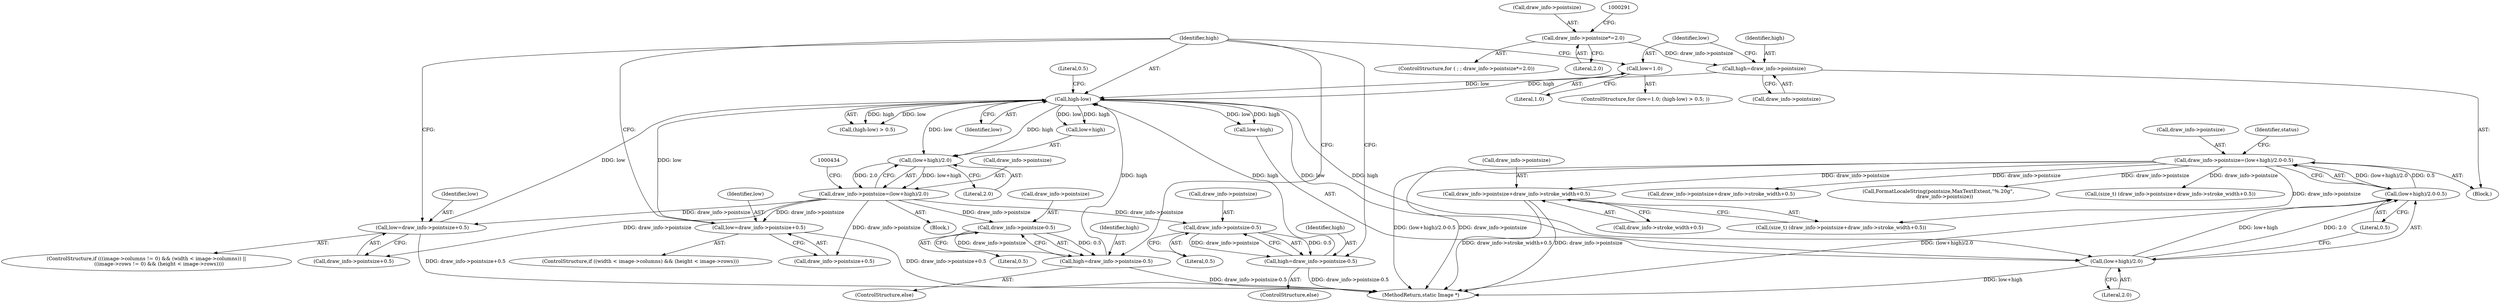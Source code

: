 digraph "0_ImageMagick_f6e9d0d9955e85bdd7540b251cd50d598dacc5e6_30@pointer" {
"1000693" [label="(Call,draw_info->pointsize+draw_info->stroke_width+0.5)"];
"1000577" [label="(Call,draw_info->pointsize=(low+high)/2.0-0.5)"];
"1000581" [label="(Call,(low+high)/2.0-0.5)"];
"1000582" [label="(Call,(low+high)/2.0)"];
"1000419" [label="(Call,high-low)"];
"1000570" [label="(Call,high=draw_info->pointsize-0.5)"];
"1000572" [label="(Call,draw_info->pointsize-0.5)"];
"1000424" [label="(Call,draw_info->pointsize=(low+high)/2.0)"];
"1000428" [label="(Call,(low+high)/2.0)"];
"1000530" [label="(Call,high=draw_info->pointsize-0.5)"];
"1000532" [label="(Call,draw_info->pointsize-0.5)"];
"1000409" [label="(Call,high=draw_info->pointsize)"];
"1000284" [label="(Call,draw_info->pointsize*=2.0)"];
"1000562" [label="(Call,low=draw_info->pointsize+0.5)"];
"1000415" [label="(Call,low=1.0)"];
"1000522" [label="(Call,low=draw_info->pointsize+0.5)"];
"1000533" [label="(Call,draw_info->pointsize)"];
"1000582" [label="(Call,(low+high)/2.0)"];
"1000414" [label="(ControlStructure,for (low=1.0; (high-low) > 0.5; ))"];
"1000693" [label="(Call,draw_info->pointsize+draw_info->stroke_width+0.5)"];
"1000418" [label="(Call,(high-low) > 0.5)"];
"1000424" [label="(Call,draw_info->pointsize=(low+high)/2.0)"];
"1000419" [label="(Call,high-low)"];
"1000645" [label="(Call,(size_t) (draw_info->pointsize+draw_info->stroke_width+0.5))"];
"1000280" [label="(Block,)"];
"1000691" [label="(Call,(size_t) (draw_info->pointsize+draw_info->stroke_width+0.5))"];
"1000416" [label="(Identifier,low)"];
"1000571" [label="(Identifier,high)"];
"1000422" [label="(Literal,0.5)"];
"1000425" [label="(Call,draw_info->pointsize)"];
"1000697" [label="(Call,draw_info->stroke_width+0.5)"];
"1000562" [label="(Call,low=draw_info->pointsize+0.5)"];
"1000410" [label="(Identifier,high)"];
"1000522" [label="(Call,low=draw_info->pointsize+0.5)"];
"1000569" [label="(ControlStructure,else)"];
"1000532" [label="(Call,draw_info->pointsize-0.5)"];
"1000578" [label="(Call,draw_info->pointsize)"];
"1000417" [label="(Literal,1.0)"];
"1000531" [label="(Identifier,high)"];
"1000874" [label="(MethodReturn,static Image *)"];
"1000411" [label="(Call,draw_info->pointsize)"];
"1000563" [label="(Identifier,low)"];
"1000529" [label="(ControlStructure,else)"];
"1000564" [label="(Call,draw_info->pointsize+0.5)"];
"1000285" [label="(Call,draw_info->pointsize)"];
"1000429" [label="(Call,low+high)"];
"1000415" [label="(Call,low=1.0)"];
"1000536" [label="(Literal,0.5)"];
"1000694" [label="(Call,draw_info->pointsize)"];
"1000428" [label="(Call,(low+high)/2.0)"];
"1000283" [label="(ControlStructure,for ( ; ; draw_info->pointsize*=2.0))"];
"1000421" [label="(Identifier,low)"];
"1000432" [label="(Literal,2.0)"];
"1000572" [label="(Call,draw_info->pointsize-0.5)"];
"1000284" [label="(Call,draw_info->pointsize*=2.0)"];
"1000530" [label="(Call,high=draw_info->pointsize-0.5)"];
"1000587" [label="(Literal,0.5)"];
"1000420" [label="(Identifier,high)"];
"1000288" [label="(Literal,2.0)"];
"1000647" [label="(Call,draw_info->pointsize+draw_info->stroke_width+0.5)"];
"1000538" [label="(ControlStructure,if (((image->columns != 0) && (width < image->columns)) ||\n                ((image->rows != 0) && (height < image->rows))))"];
"1000523" [label="(Identifier,low)"];
"1000524" [label="(Call,draw_info->pointsize+0.5)"];
"1000409" [label="(Call,high=draw_info->pointsize)"];
"1000583" [label="(Call,low+high)"];
"1000581" [label="(Call,(low+high)/2.0-0.5)"];
"1000570" [label="(Call,high=draw_info->pointsize-0.5)"];
"1000573" [label="(Call,draw_info->pointsize)"];
"1000423" [label="(Block,)"];
"1000589" [label="(Identifier,status)"];
"1000576" [label="(Literal,0.5)"];
"1000510" [label="(ControlStructure,if ((width < image->columns) && (height < image->rows)))"];
"1000854" [label="(Call,FormatLocaleString(pointsize,MaxTextExtent,\"%.20g\",\n        draw_info->pointsize))"];
"1000586" [label="(Literal,2.0)"];
"1000577" [label="(Call,draw_info->pointsize=(low+high)/2.0-0.5)"];
"1000693" -> "1000691"  [label="AST: "];
"1000693" -> "1000697"  [label="CFG: "];
"1000694" -> "1000693"  [label="AST: "];
"1000697" -> "1000693"  [label="AST: "];
"1000691" -> "1000693"  [label="CFG: "];
"1000693" -> "1000874"  [label="DDG: draw_info->stroke_width+0.5"];
"1000693" -> "1000874"  [label="DDG: draw_info->pointsize"];
"1000577" -> "1000693"  [label="DDG: draw_info->pointsize"];
"1000577" -> "1000280"  [label="AST: "];
"1000577" -> "1000581"  [label="CFG: "];
"1000578" -> "1000577"  [label="AST: "];
"1000581" -> "1000577"  [label="AST: "];
"1000589" -> "1000577"  [label="CFG: "];
"1000577" -> "1000874"  [label="DDG: draw_info->pointsize"];
"1000577" -> "1000874"  [label="DDG: (low+high)/2.0-0.5"];
"1000581" -> "1000577"  [label="DDG: (low+high)/2.0"];
"1000581" -> "1000577"  [label="DDG: 0.5"];
"1000577" -> "1000645"  [label="DDG: draw_info->pointsize"];
"1000577" -> "1000647"  [label="DDG: draw_info->pointsize"];
"1000577" -> "1000691"  [label="DDG: draw_info->pointsize"];
"1000577" -> "1000854"  [label="DDG: draw_info->pointsize"];
"1000581" -> "1000587"  [label="CFG: "];
"1000582" -> "1000581"  [label="AST: "];
"1000587" -> "1000581"  [label="AST: "];
"1000581" -> "1000874"  [label="DDG: (low+high)/2.0"];
"1000582" -> "1000581"  [label="DDG: low+high"];
"1000582" -> "1000581"  [label="DDG: 2.0"];
"1000582" -> "1000586"  [label="CFG: "];
"1000583" -> "1000582"  [label="AST: "];
"1000586" -> "1000582"  [label="AST: "];
"1000587" -> "1000582"  [label="CFG: "];
"1000582" -> "1000874"  [label="DDG: low+high"];
"1000419" -> "1000582"  [label="DDG: low"];
"1000419" -> "1000582"  [label="DDG: high"];
"1000419" -> "1000418"  [label="AST: "];
"1000419" -> "1000421"  [label="CFG: "];
"1000420" -> "1000419"  [label="AST: "];
"1000421" -> "1000419"  [label="AST: "];
"1000422" -> "1000419"  [label="CFG: "];
"1000419" -> "1000418"  [label="DDG: high"];
"1000419" -> "1000418"  [label="DDG: low"];
"1000570" -> "1000419"  [label="DDG: high"];
"1000530" -> "1000419"  [label="DDG: high"];
"1000409" -> "1000419"  [label="DDG: high"];
"1000562" -> "1000419"  [label="DDG: low"];
"1000415" -> "1000419"  [label="DDG: low"];
"1000522" -> "1000419"  [label="DDG: low"];
"1000419" -> "1000428"  [label="DDG: low"];
"1000419" -> "1000428"  [label="DDG: high"];
"1000419" -> "1000429"  [label="DDG: low"];
"1000419" -> "1000429"  [label="DDG: high"];
"1000419" -> "1000583"  [label="DDG: low"];
"1000419" -> "1000583"  [label="DDG: high"];
"1000570" -> "1000569"  [label="AST: "];
"1000570" -> "1000572"  [label="CFG: "];
"1000571" -> "1000570"  [label="AST: "];
"1000572" -> "1000570"  [label="AST: "];
"1000420" -> "1000570"  [label="CFG: "];
"1000570" -> "1000874"  [label="DDG: draw_info->pointsize-0.5"];
"1000572" -> "1000570"  [label="DDG: draw_info->pointsize"];
"1000572" -> "1000570"  [label="DDG: 0.5"];
"1000572" -> "1000576"  [label="CFG: "];
"1000573" -> "1000572"  [label="AST: "];
"1000576" -> "1000572"  [label="AST: "];
"1000424" -> "1000572"  [label="DDG: draw_info->pointsize"];
"1000424" -> "1000423"  [label="AST: "];
"1000424" -> "1000428"  [label="CFG: "];
"1000425" -> "1000424"  [label="AST: "];
"1000428" -> "1000424"  [label="AST: "];
"1000434" -> "1000424"  [label="CFG: "];
"1000428" -> "1000424"  [label="DDG: low+high"];
"1000428" -> "1000424"  [label="DDG: 2.0"];
"1000424" -> "1000522"  [label="DDG: draw_info->pointsize"];
"1000424" -> "1000524"  [label="DDG: draw_info->pointsize"];
"1000424" -> "1000532"  [label="DDG: draw_info->pointsize"];
"1000424" -> "1000562"  [label="DDG: draw_info->pointsize"];
"1000424" -> "1000564"  [label="DDG: draw_info->pointsize"];
"1000428" -> "1000432"  [label="CFG: "];
"1000429" -> "1000428"  [label="AST: "];
"1000432" -> "1000428"  [label="AST: "];
"1000530" -> "1000529"  [label="AST: "];
"1000530" -> "1000532"  [label="CFG: "];
"1000531" -> "1000530"  [label="AST: "];
"1000532" -> "1000530"  [label="AST: "];
"1000420" -> "1000530"  [label="CFG: "];
"1000530" -> "1000874"  [label="DDG: draw_info->pointsize-0.5"];
"1000532" -> "1000530"  [label="DDG: draw_info->pointsize"];
"1000532" -> "1000530"  [label="DDG: 0.5"];
"1000532" -> "1000536"  [label="CFG: "];
"1000533" -> "1000532"  [label="AST: "];
"1000536" -> "1000532"  [label="AST: "];
"1000409" -> "1000280"  [label="AST: "];
"1000409" -> "1000411"  [label="CFG: "];
"1000410" -> "1000409"  [label="AST: "];
"1000411" -> "1000409"  [label="AST: "];
"1000416" -> "1000409"  [label="CFG: "];
"1000284" -> "1000409"  [label="DDG: draw_info->pointsize"];
"1000284" -> "1000283"  [label="AST: "];
"1000284" -> "1000288"  [label="CFG: "];
"1000285" -> "1000284"  [label="AST: "];
"1000288" -> "1000284"  [label="AST: "];
"1000291" -> "1000284"  [label="CFG: "];
"1000562" -> "1000538"  [label="AST: "];
"1000562" -> "1000564"  [label="CFG: "];
"1000563" -> "1000562"  [label="AST: "];
"1000564" -> "1000562"  [label="AST: "];
"1000420" -> "1000562"  [label="CFG: "];
"1000562" -> "1000874"  [label="DDG: draw_info->pointsize+0.5"];
"1000415" -> "1000414"  [label="AST: "];
"1000415" -> "1000417"  [label="CFG: "];
"1000416" -> "1000415"  [label="AST: "];
"1000417" -> "1000415"  [label="AST: "];
"1000420" -> "1000415"  [label="CFG: "];
"1000522" -> "1000510"  [label="AST: "];
"1000522" -> "1000524"  [label="CFG: "];
"1000523" -> "1000522"  [label="AST: "];
"1000524" -> "1000522"  [label="AST: "];
"1000420" -> "1000522"  [label="CFG: "];
"1000522" -> "1000874"  [label="DDG: draw_info->pointsize+0.5"];
}
